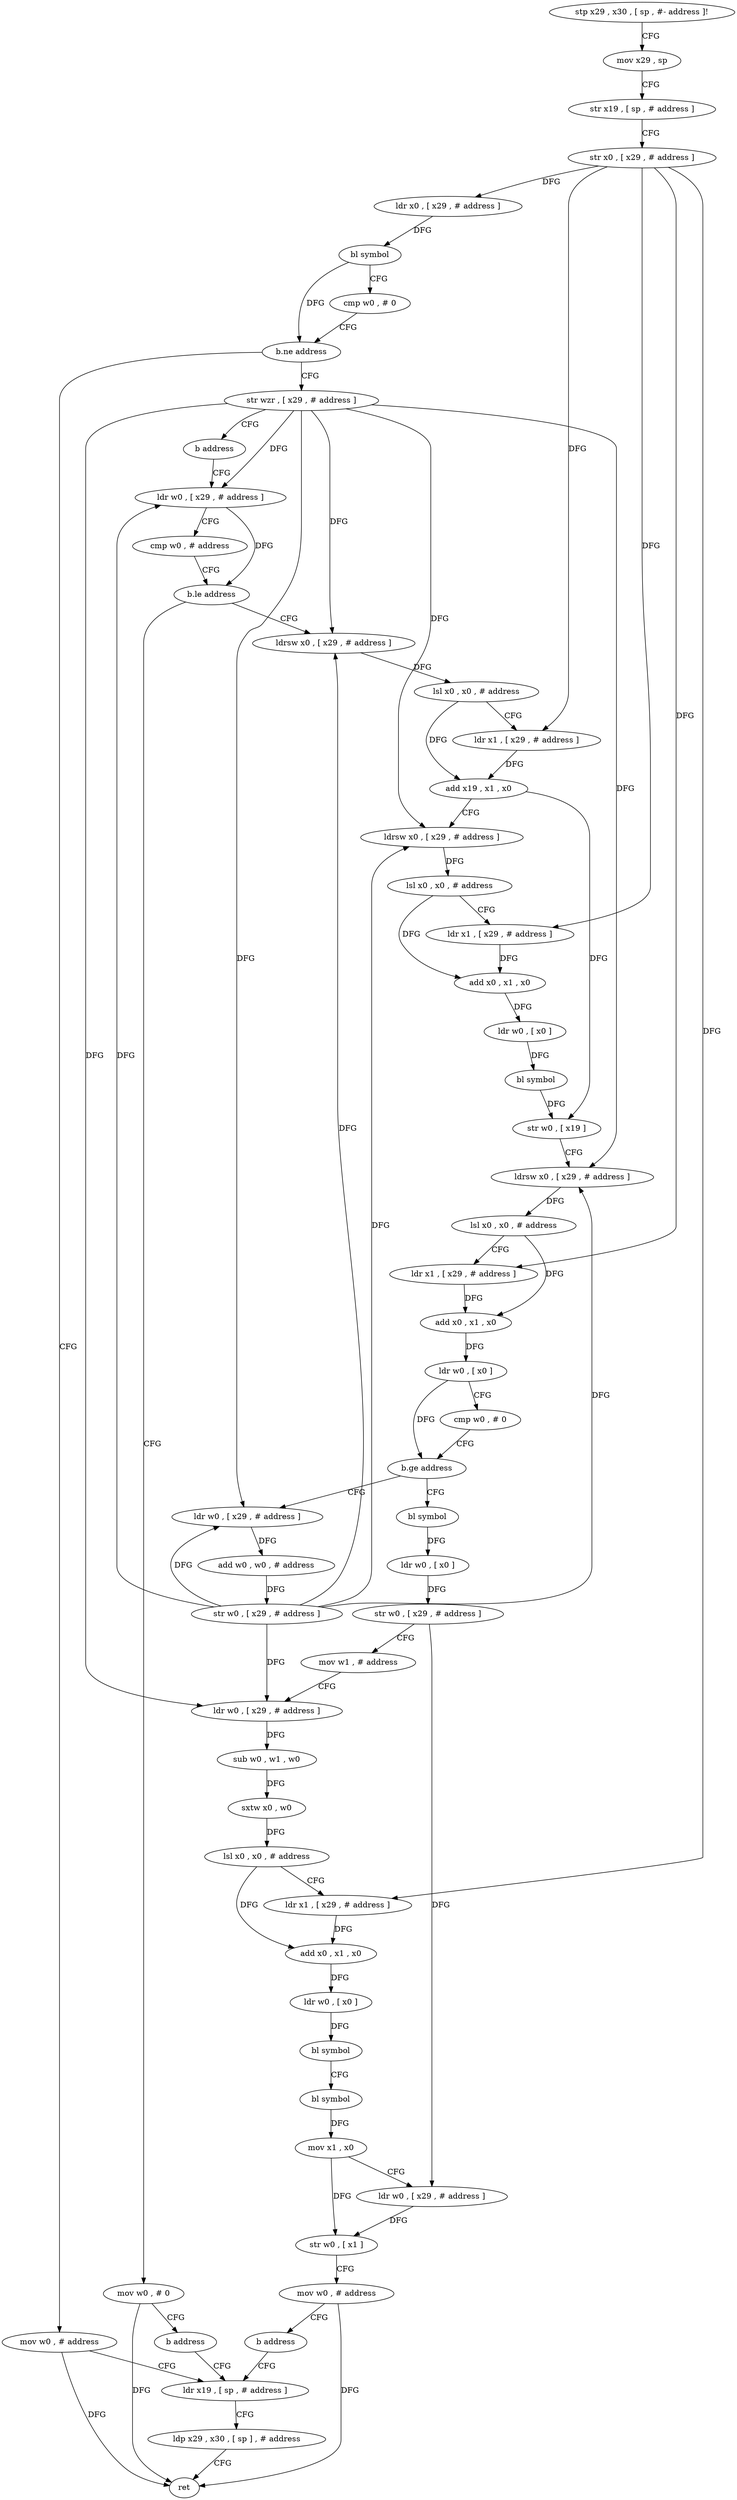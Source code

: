 digraph "func" {
"4247000" [label = "stp x29 , x30 , [ sp , #- address ]!" ]
"4247004" [label = "mov x29 , sp" ]
"4247008" [label = "str x19 , [ sp , # address ]" ]
"4247012" [label = "str x0 , [ x29 , # address ]" ]
"4247016" [label = "ldr x0 , [ x29 , # address ]" ]
"4247020" [label = "bl symbol" ]
"4247024" [label = "cmp w0 , # 0" ]
"4247028" [label = "b.ne address" ]
"4247216" [label = "mov w0 , # address" ]
"4247032" [label = "str wzr , [ x29 , # address ]" ]
"4247220" [label = "ldr x19 , [ sp , # address ]" ]
"4247036" [label = "b address" ]
"4247196" [label = "ldr w0 , [ x29 , # address ]" ]
"4247200" [label = "cmp w0 , # address" ]
"4247204" [label = "b.le address" ]
"4247040" [label = "ldrsw x0 , [ x29 , # address ]" ]
"4247208" [label = "mov w0 , # 0" ]
"4247044" [label = "lsl x0 , x0 , # address" ]
"4247048" [label = "ldr x1 , [ x29 , # address ]" ]
"4247052" [label = "add x19 , x1 , x0" ]
"4247056" [label = "ldrsw x0 , [ x29 , # address ]" ]
"4247060" [label = "lsl x0 , x0 , # address" ]
"4247064" [label = "ldr x1 , [ x29 , # address ]" ]
"4247068" [label = "add x0 , x1 , x0" ]
"4247072" [label = "ldr w0 , [ x0 ]" ]
"4247076" [label = "bl symbol" ]
"4247080" [label = "str w0 , [ x19 ]" ]
"4247084" [label = "ldrsw x0 , [ x29 , # address ]" ]
"4247088" [label = "lsl x0 , x0 , # address" ]
"4247092" [label = "ldr x1 , [ x29 , # address ]" ]
"4247096" [label = "add x0 , x1 , x0" ]
"4247100" [label = "ldr w0 , [ x0 ]" ]
"4247104" [label = "cmp w0 , # 0" ]
"4247108" [label = "b.ge address" ]
"4247184" [label = "ldr w0 , [ x29 , # address ]" ]
"4247112" [label = "bl symbol" ]
"4247212" [label = "b address" ]
"4247188" [label = "add w0 , w0 , # address" ]
"4247192" [label = "str w0 , [ x29 , # address ]" ]
"4247116" [label = "ldr w0 , [ x0 ]" ]
"4247120" [label = "str w0 , [ x29 , # address ]" ]
"4247124" [label = "mov w1 , # address" ]
"4247128" [label = "ldr w0 , [ x29 , # address ]" ]
"4247132" [label = "sub w0 , w1 , w0" ]
"4247136" [label = "sxtw x0 , w0" ]
"4247140" [label = "lsl x0 , x0 , # address" ]
"4247144" [label = "ldr x1 , [ x29 , # address ]" ]
"4247148" [label = "add x0 , x1 , x0" ]
"4247152" [label = "ldr w0 , [ x0 ]" ]
"4247156" [label = "bl symbol" ]
"4247160" [label = "bl symbol" ]
"4247164" [label = "mov x1 , x0" ]
"4247168" [label = "ldr w0 , [ x29 , # address ]" ]
"4247172" [label = "str w0 , [ x1 ]" ]
"4247176" [label = "mov w0 , # address" ]
"4247180" [label = "b address" ]
"4247224" [label = "ldp x29 , x30 , [ sp ] , # address" ]
"4247228" [label = "ret" ]
"4247000" -> "4247004" [ label = "CFG" ]
"4247004" -> "4247008" [ label = "CFG" ]
"4247008" -> "4247012" [ label = "CFG" ]
"4247012" -> "4247016" [ label = "DFG" ]
"4247012" -> "4247048" [ label = "DFG" ]
"4247012" -> "4247064" [ label = "DFG" ]
"4247012" -> "4247092" [ label = "DFG" ]
"4247012" -> "4247144" [ label = "DFG" ]
"4247016" -> "4247020" [ label = "DFG" ]
"4247020" -> "4247024" [ label = "CFG" ]
"4247020" -> "4247028" [ label = "DFG" ]
"4247024" -> "4247028" [ label = "CFG" ]
"4247028" -> "4247216" [ label = "CFG" ]
"4247028" -> "4247032" [ label = "CFG" ]
"4247216" -> "4247220" [ label = "CFG" ]
"4247216" -> "4247228" [ label = "DFG" ]
"4247032" -> "4247036" [ label = "CFG" ]
"4247032" -> "4247196" [ label = "DFG" ]
"4247032" -> "4247040" [ label = "DFG" ]
"4247032" -> "4247056" [ label = "DFG" ]
"4247032" -> "4247084" [ label = "DFG" ]
"4247032" -> "4247184" [ label = "DFG" ]
"4247032" -> "4247128" [ label = "DFG" ]
"4247220" -> "4247224" [ label = "CFG" ]
"4247036" -> "4247196" [ label = "CFG" ]
"4247196" -> "4247200" [ label = "CFG" ]
"4247196" -> "4247204" [ label = "DFG" ]
"4247200" -> "4247204" [ label = "CFG" ]
"4247204" -> "4247040" [ label = "CFG" ]
"4247204" -> "4247208" [ label = "CFG" ]
"4247040" -> "4247044" [ label = "DFG" ]
"4247208" -> "4247212" [ label = "CFG" ]
"4247208" -> "4247228" [ label = "DFG" ]
"4247044" -> "4247048" [ label = "CFG" ]
"4247044" -> "4247052" [ label = "DFG" ]
"4247048" -> "4247052" [ label = "DFG" ]
"4247052" -> "4247056" [ label = "CFG" ]
"4247052" -> "4247080" [ label = "DFG" ]
"4247056" -> "4247060" [ label = "DFG" ]
"4247060" -> "4247064" [ label = "CFG" ]
"4247060" -> "4247068" [ label = "DFG" ]
"4247064" -> "4247068" [ label = "DFG" ]
"4247068" -> "4247072" [ label = "DFG" ]
"4247072" -> "4247076" [ label = "DFG" ]
"4247076" -> "4247080" [ label = "DFG" ]
"4247080" -> "4247084" [ label = "CFG" ]
"4247084" -> "4247088" [ label = "DFG" ]
"4247088" -> "4247092" [ label = "CFG" ]
"4247088" -> "4247096" [ label = "DFG" ]
"4247092" -> "4247096" [ label = "DFG" ]
"4247096" -> "4247100" [ label = "DFG" ]
"4247100" -> "4247104" [ label = "CFG" ]
"4247100" -> "4247108" [ label = "DFG" ]
"4247104" -> "4247108" [ label = "CFG" ]
"4247108" -> "4247184" [ label = "CFG" ]
"4247108" -> "4247112" [ label = "CFG" ]
"4247184" -> "4247188" [ label = "DFG" ]
"4247112" -> "4247116" [ label = "DFG" ]
"4247212" -> "4247220" [ label = "CFG" ]
"4247188" -> "4247192" [ label = "DFG" ]
"4247192" -> "4247196" [ label = "DFG" ]
"4247192" -> "4247040" [ label = "DFG" ]
"4247192" -> "4247056" [ label = "DFG" ]
"4247192" -> "4247084" [ label = "DFG" ]
"4247192" -> "4247184" [ label = "DFG" ]
"4247192" -> "4247128" [ label = "DFG" ]
"4247116" -> "4247120" [ label = "DFG" ]
"4247120" -> "4247124" [ label = "CFG" ]
"4247120" -> "4247168" [ label = "DFG" ]
"4247124" -> "4247128" [ label = "CFG" ]
"4247128" -> "4247132" [ label = "DFG" ]
"4247132" -> "4247136" [ label = "DFG" ]
"4247136" -> "4247140" [ label = "DFG" ]
"4247140" -> "4247144" [ label = "CFG" ]
"4247140" -> "4247148" [ label = "DFG" ]
"4247144" -> "4247148" [ label = "DFG" ]
"4247148" -> "4247152" [ label = "DFG" ]
"4247152" -> "4247156" [ label = "DFG" ]
"4247156" -> "4247160" [ label = "CFG" ]
"4247160" -> "4247164" [ label = "DFG" ]
"4247164" -> "4247168" [ label = "CFG" ]
"4247164" -> "4247172" [ label = "DFG" ]
"4247168" -> "4247172" [ label = "DFG" ]
"4247172" -> "4247176" [ label = "CFG" ]
"4247176" -> "4247180" [ label = "CFG" ]
"4247176" -> "4247228" [ label = "DFG" ]
"4247180" -> "4247220" [ label = "CFG" ]
"4247224" -> "4247228" [ label = "CFG" ]
}
